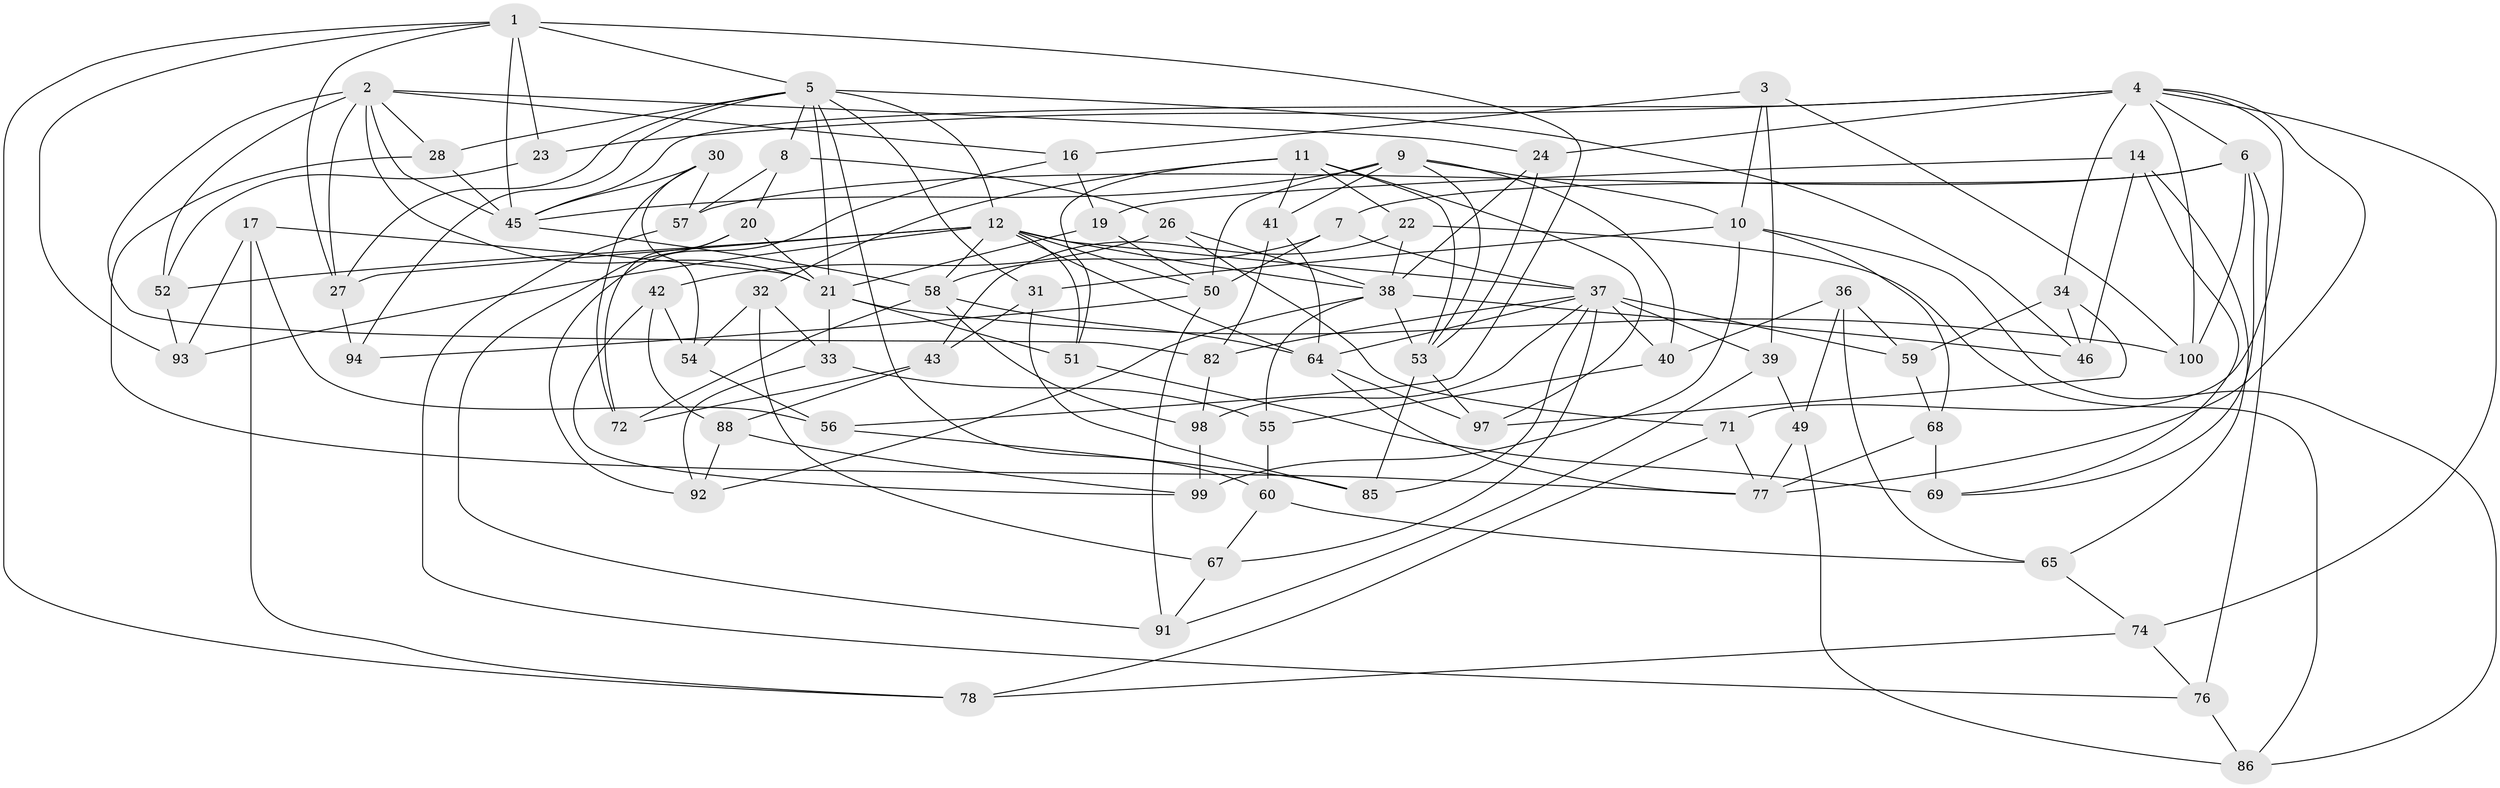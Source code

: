 // original degree distribution, {4: 1.0}
// Generated by graph-tools (version 1.1) at 2025/20/03/04/25 18:20:41]
// undirected, 74 vertices, 177 edges
graph export_dot {
graph [start="1"]
  node [color=gray90,style=filled];
  1 [super="+35"];
  2 [super="+18+89"];
  3;
  4 [super="+29+81"];
  5 [super="+25+104"];
  6 [super="+15"];
  7;
  8;
  9 [super="+90"];
  10 [super="+44"];
  11 [super="+103"];
  12 [super="+87+13"];
  14;
  16;
  17;
  19;
  20;
  21 [super="+101+48"];
  22;
  23;
  24;
  26;
  27 [super="+106"];
  28;
  30;
  31;
  32;
  33;
  34;
  36;
  37 [super="+96+47"];
  38 [super="+95+61"];
  39;
  40;
  41;
  42;
  43;
  45 [super="+75+63"];
  46;
  49;
  50 [super="+70"];
  51;
  52;
  53 [super="+73"];
  54;
  55;
  56;
  57;
  58 [super="+79"];
  59;
  60;
  64 [super="+83"];
  65;
  67;
  68;
  69;
  71;
  72;
  74;
  76;
  77 [super="+84"];
  78;
  82;
  85;
  86;
  88;
  91;
  92;
  93;
  94;
  97;
  98;
  99;
  100;
  1 -- 5;
  1 -- 27;
  1 -- 45;
  1 -- 23 [weight=2];
  1 -- 56;
  1 -- 93;
  1 -- 78;
  2 -- 82;
  2 -- 24;
  2 -- 16;
  2 -- 28;
  2 -- 21;
  2 -- 27;
  2 -- 52;
  2 -- 45;
  3 -- 39;
  3 -- 16;
  3 -- 100;
  3 -- 10;
  4 -- 71;
  4 -- 77;
  4 -- 34;
  4 -- 6;
  4 -- 24;
  4 -- 100;
  4 -- 74;
  4 -- 23;
  4 -- 45 [weight=2];
  5 -- 27;
  5 -- 94;
  5 -- 28;
  5 -- 46;
  5 -- 31;
  5 -- 8;
  5 -- 12;
  5 -- 60;
  5 -- 21;
  6 -- 57;
  6 -- 100;
  6 -- 69;
  6 -- 76;
  6 -- 7;
  7 -- 50;
  7 -- 58;
  7 -- 37;
  8 -- 20;
  8 -- 26;
  8 -- 57;
  9 -- 41;
  9 -- 40;
  9 -- 10;
  9 -- 50;
  9 -- 45;
  9 -- 53;
  10 -- 86;
  10 -- 99;
  10 -- 31;
  10 -- 68;
  11 -- 22;
  11 -- 32;
  11 -- 41;
  11 -- 97;
  11 -- 53;
  11 -- 51;
  12 -- 38;
  12 -- 51;
  12 -- 93;
  12 -- 52;
  12 -- 64;
  12 -- 50;
  12 -- 37;
  12 -- 58;
  12 -- 27;
  14 -- 46;
  14 -- 19;
  14 -- 69;
  14 -- 65;
  16 -- 92;
  16 -- 19;
  17 -- 78;
  17 -- 56;
  17 -- 93;
  17 -- 21;
  19 -- 50;
  19 -- 21;
  20 -- 72;
  20 -- 91;
  20 -- 21;
  21 -- 33;
  21 -- 100;
  21 -- 51;
  22 -- 86;
  22 -- 43;
  22 -- 38;
  23 -- 52;
  24 -- 53;
  24 -- 38;
  26 -- 71;
  26 -- 42;
  26 -- 38;
  27 -- 94 [weight=2];
  28 -- 77;
  28 -- 45;
  30 -- 72;
  30 -- 57;
  30 -- 54;
  30 -- 45;
  31 -- 85;
  31 -- 43;
  32 -- 33;
  32 -- 67;
  32 -- 54;
  33 -- 92;
  33 -- 55;
  34 -- 46;
  34 -- 59;
  34 -- 97;
  36 -- 40;
  36 -- 49;
  36 -- 65;
  36 -- 59;
  37 -- 39;
  37 -- 40;
  37 -- 82;
  37 -- 67;
  37 -- 98;
  37 -- 64;
  37 -- 85;
  37 -- 59;
  38 -- 46;
  38 -- 55;
  38 -- 92;
  38 -- 53;
  39 -- 91;
  39 -- 49;
  40 -- 55;
  41 -- 82;
  41 -- 64;
  42 -- 54;
  42 -- 99;
  42 -- 88;
  43 -- 72;
  43 -- 88;
  45 -- 58;
  49 -- 86;
  49 -- 77;
  50 -- 91;
  50 -- 94;
  51 -- 69;
  52 -- 93;
  53 -- 97;
  53 -- 85;
  54 -- 56;
  55 -- 60;
  56 -- 85;
  57 -- 76;
  58 -- 72;
  58 -- 98;
  58 -- 64;
  59 -- 68;
  60 -- 65;
  60 -- 67;
  64 -- 97;
  64 -- 77;
  65 -- 74;
  67 -- 91;
  68 -- 77;
  68 -- 69;
  71 -- 78;
  71 -- 77;
  74 -- 76;
  74 -- 78;
  76 -- 86;
  82 -- 98;
  88 -- 92;
  88 -- 99;
  98 -- 99;
}
